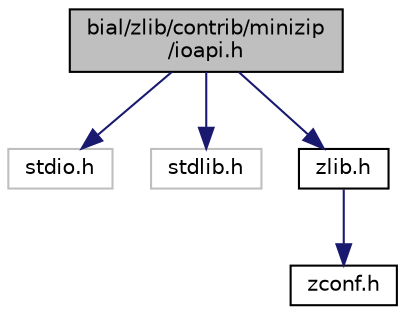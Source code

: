 digraph "bial/zlib/contrib/minizip/ioapi.h"
{
  edge [fontname="Helvetica",fontsize="10",labelfontname="Helvetica",labelfontsize="10"];
  node [fontname="Helvetica",fontsize="10",shape=record];
  Node1 [label="bial/zlib/contrib/minizip\l/ioapi.h",height=0.2,width=0.4,color="black", fillcolor="grey75", style="filled", fontcolor="black"];
  Node1 -> Node2 [color="midnightblue",fontsize="10",style="solid",fontname="Helvetica"];
  Node2 [label="stdio.h",height=0.2,width=0.4,color="grey75", fillcolor="white", style="filled"];
  Node1 -> Node3 [color="midnightblue",fontsize="10",style="solid",fontname="Helvetica"];
  Node3 [label="stdlib.h",height=0.2,width=0.4,color="grey75", fillcolor="white", style="filled"];
  Node1 -> Node4 [color="midnightblue",fontsize="10",style="solid",fontname="Helvetica"];
  Node4 [label="zlib.h",height=0.2,width=0.4,color="black", fillcolor="white", style="filled",URL="$zlib_8h.html"];
  Node4 -> Node5 [color="midnightblue",fontsize="10",style="solid",fontname="Helvetica"];
  Node5 [label="zconf.h",height=0.2,width=0.4,color="black", fillcolor="white", style="filled",URL="$zconf_8h.html"];
}
